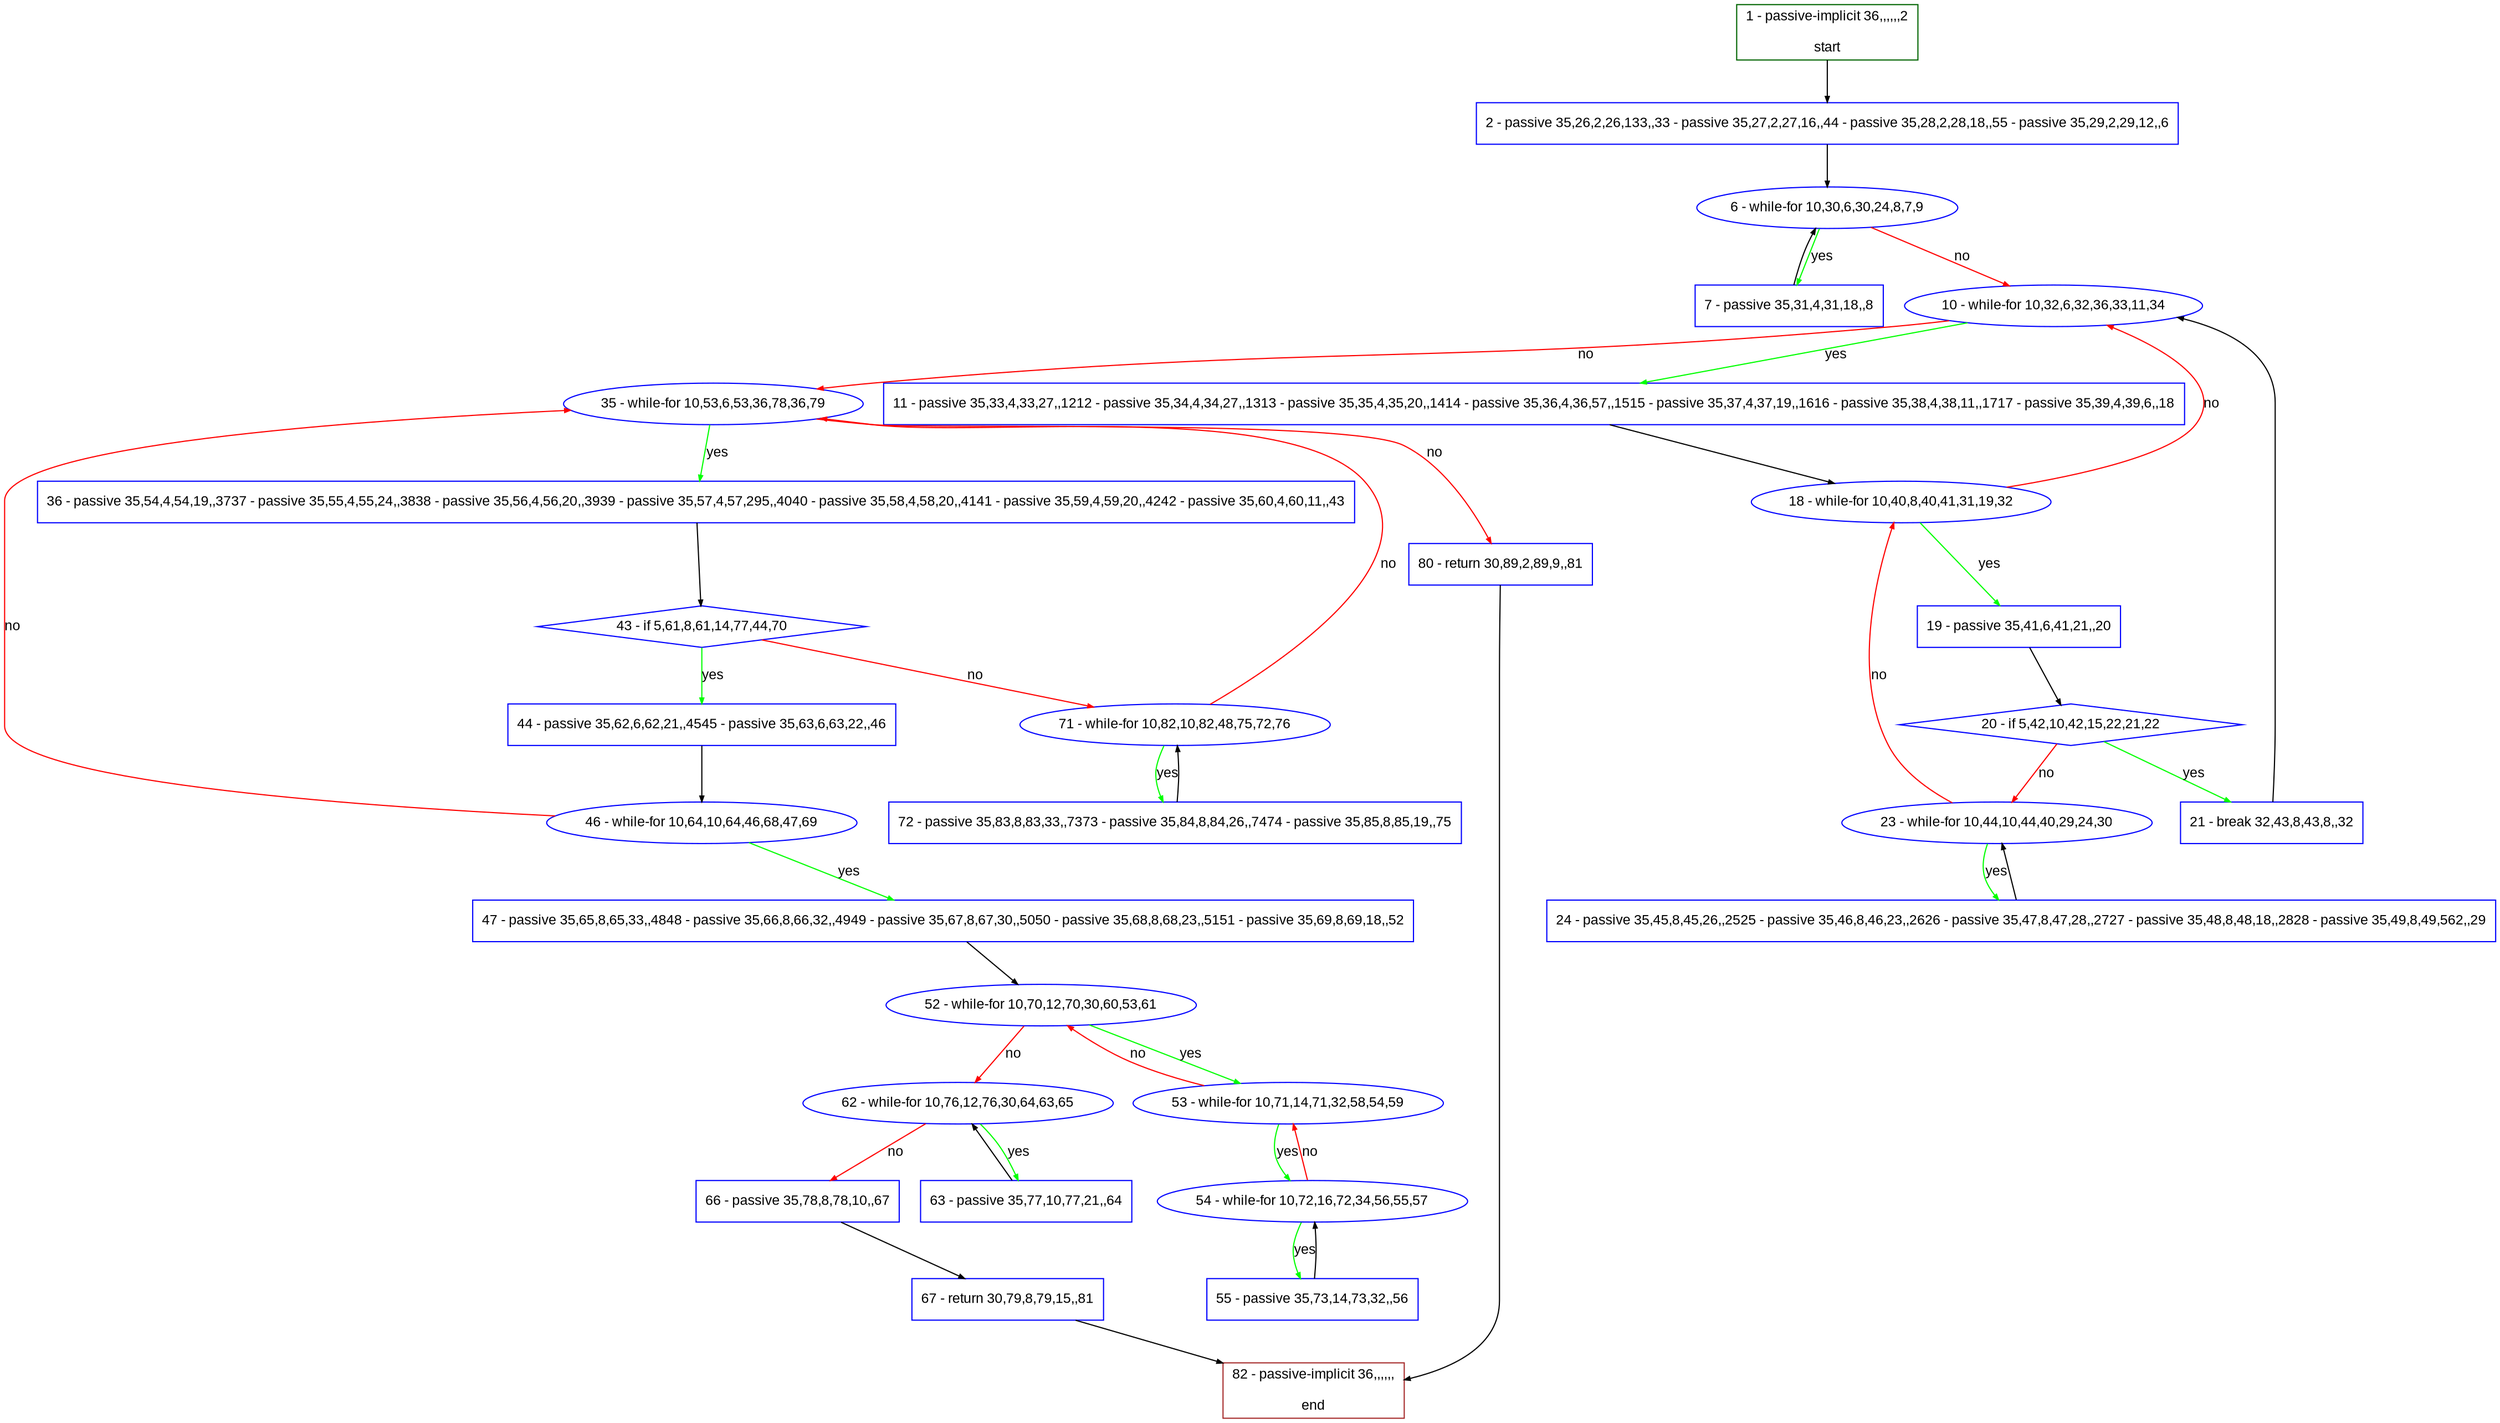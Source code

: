 digraph "" {
  graph [pack="true", label="", fontsize="12", packmode="clust", fontname="Arial", fillcolor="#FFFFCC", bgcolor="white", style="rounded,filled", compound="true"];
  node [node_initialized="no", label="", color="grey", fontsize="12", fillcolor="white", fontname="Arial", style="filled", shape="rectangle", compound="true", fixedsize="false"];
  edge [fontcolor="black", arrowhead="normal", arrowtail="none", arrowsize="0.5", ltail="", label="", color="black", fontsize="12", lhead="", fontname="Arial", dir="forward", compound="true"];
  __N1 [label="2 - passive 35,26,2,26,133,,33 - passive 35,27,2,27,16,,44 - passive 35,28,2,28,18,,55 - passive 35,29,2,29,12,,6", color="#0000ff", fillcolor="#ffffff", style="filled", shape="box"];
  __N2 [label="1 - passive-implicit 36,,,,,,2\n\nstart", color="#006400", fillcolor="#ffffff", style="filled", shape="box"];
  __N3 [label="6 - while-for 10,30,6,30,24,8,7,9", color="#0000ff", fillcolor="#ffffff", style="filled", shape="oval"];
  __N4 [label="7 - passive 35,31,4,31,18,,8", color="#0000ff", fillcolor="#ffffff", style="filled", shape="box"];
  __N5 [label="10 - while-for 10,32,6,32,36,33,11,34", color="#0000ff", fillcolor="#ffffff", style="filled", shape="oval"];
  __N6 [label="11 - passive 35,33,4,33,27,,1212 - passive 35,34,4,34,27,,1313 - passive 35,35,4,35,20,,1414 - passive 35,36,4,36,57,,1515 - passive 35,37,4,37,19,,1616 - passive 35,38,4,38,11,,1717 - passive 35,39,4,39,6,,18", color="#0000ff", fillcolor="#ffffff", style="filled", shape="box"];
  __N7 [label="35 - while-for 10,53,6,53,36,78,36,79", color="#0000ff", fillcolor="#ffffff", style="filled", shape="oval"];
  __N8 [label="18 - while-for 10,40,8,40,41,31,19,32", color="#0000ff", fillcolor="#ffffff", style="filled", shape="oval"];
  __N9 [label="19 - passive 35,41,6,41,21,,20", color="#0000ff", fillcolor="#ffffff", style="filled", shape="box"];
  __N10 [label="20 - if 5,42,10,42,15,22,21,22", color="#0000ff", fillcolor="#ffffff", style="filled", shape="diamond"];
  __N11 [label="21 - break 32,43,8,43,8,,32", color="#0000ff", fillcolor="#ffffff", style="filled", shape="box"];
  __N12 [label="23 - while-for 10,44,10,44,40,29,24,30", color="#0000ff", fillcolor="#ffffff", style="filled", shape="oval"];
  __N13 [label="24 - passive 35,45,8,45,26,,2525 - passive 35,46,8,46,23,,2626 - passive 35,47,8,47,28,,2727 - passive 35,48,8,48,18,,2828 - passive 35,49,8,49,562,,29", color="#0000ff", fillcolor="#ffffff", style="filled", shape="box"];
  __N14 [label="36 - passive 35,54,4,54,19,,3737 - passive 35,55,4,55,24,,3838 - passive 35,56,4,56,20,,3939 - passive 35,57,4,57,295,,4040 - passive 35,58,4,58,20,,4141 - passive 35,59,4,59,20,,4242 - passive 35,60,4,60,11,,43", color="#0000ff", fillcolor="#ffffff", style="filled", shape="box"];
  __N15 [label="80 - return 30,89,2,89,9,,81", color="#0000ff", fillcolor="#ffffff", style="filled", shape="box"];
  __N16 [label="43 - if 5,61,8,61,14,77,44,70", color="#0000ff", fillcolor="#ffffff", style="filled", shape="diamond"];
  __N17 [label="44 - passive 35,62,6,62,21,,4545 - passive 35,63,6,63,22,,46", color="#0000ff", fillcolor="#ffffff", style="filled", shape="box"];
  __N18 [label="71 - while-for 10,82,10,82,48,75,72,76", color="#0000ff", fillcolor="#ffffff", style="filled", shape="oval"];
  __N19 [label="46 - while-for 10,64,10,64,46,68,47,69", color="#0000ff", fillcolor="#ffffff", style="filled", shape="oval"];
  __N20 [label="47 - passive 35,65,8,65,33,,4848 - passive 35,66,8,66,32,,4949 - passive 35,67,8,67,30,,5050 - passive 35,68,8,68,23,,5151 - passive 35,69,8,69,18,,52", color="#0000ff", fillcolor="#ffffff", style="filled", shape="box"];
  __N21 [label="52 - while-for 10,70,12,70,30,60,53,61", color="#0000ff", fillcolor="#ffffff", style="filled", shape="oval"];
  __N22 [label="53 - while-for 10,71,14,71,32,58,54,59", color="#0000ff", fillcolor="#ffffff", style="filled", shape="oval"];
  __N23 [label="62 - while-for 10,76,12,76,30,64,63,65", color="#0000ff", fillcolor="#ffffff", style="filled", shape="oval"];
  __N24 [label="54 - while-for 10,72,16,72,34,56,55,57", color="#0000ff", fillcolor="#ffffff", style="filled", shape="oval"];
  __N25 [label="55 - passive 35,73,14,73,32,,56", color="#0000ff", fillcolor="#ffffff", style="filled", shape="box"];
  __N26 [label="63 - passive 35,77,10,77,21,,64", color="#0000ff", fillcolor="#ffffff", style="filled", shape="box"];
  __N27 [label="66 - passive 35,78,8,78,10,,67", color="#0000ff", fillcolor="#ffffff", style="filled", shape="box"];
  __N28 [label="67 - return 30,79,8,79,15,,81", color="#0000ff", fillcolor="#ffffff", style="filled", shape="box"];
  __N29 [label="82 - passive-implicit 36,,,,,,\n\nend", color="#a52a2a", fillcolor="#ffffff", style="filled", shape="box"];
  __N30 [label="72 - passive 35,83,8,83,33,,7373 - passive 35,84,8,84,26,,7474 - passive 35,85,8,85,19,,75", color="#0000ff", fillcolor="#ffffff", style="filled", shape="box"];
  __N2 -> __N1 [arrowhead="normal", arrowtail="none", color="#000000", label="", dir="forward"];
  __N1 -> __N3 [arrowhead="normal", arrowtail="none", color="#000000", label="", dir="forward"];
  __N3 -> __N4 [arrowhead="normal", arrowtail="none", color="#00ff00", label="yes", dir="forward"];
  __N4 -> __N3 [arrowhead="normal", arrowtail="none", color="#000000", label="", dir="forward"];
  __N3 -> __N5 [arrowhead="normal", arrowtail="none", color="#ff0000", label="no", dir="forward"];
  __N5 -> __N6 [arrowhead="normal", arrowtail="none", color="#00ff00", label="yes", dir="forward"];
  __N5 -> __N7 [arrowhead="normal", arrowtail="none", color="#ff0000", label="no", dir="forward"];
  __N6 -> __N8 [arrowhead="normal", arrowtail="none", color="#000000", label="", dir="forward"];
  __N8 -> __N5 [arrowhead="normal", arrowtail="none", color="#ff0000", label="no", dir="forward"];
  __N8 -> __N9 [arrowhead="normal", arrowtail="none", color="#00ff00", label="yes", dir="forward"];
  __N9 -> __N10 [arrowhead="normal", arrowtail="none", color="#000000", label="", dir="forward"];
  __N10 -> __N11 [arrowhead="normal", arrowtail="none", color="#00ff00", label="yes", dir="forward"];
  __N10 -> __N12 [arrowhead="normal", arrowtail="none", color="#ff0000", label="no", dir="forward"];
  __N11 -> __N5 [arrowhead="normal", arrowtail="none", color="#000000", label="", dir="forward"];
  __N12 -> __N8 [arrowhead="normal", arrowtail="none", color="#ff0000", label="no", dir="forward"];
  __N12 -> __N13 [arrowhead="normal", arrowtail="none", color="#00ff00", label="yes", dir="forward"];
  __N13 -> __N12 [arrowhead="normal", arrowtail="none", color="#000000", label="", dir="forward"];
  __N7 -> __N14 [arrowhead="normal", arrowtail="none", color="#00ff00", label="yes", dir="forward"];
  __N7 -> __N15 [arrowhead="normal", arrowtail="none", color="#ff0000", label="no", dir="forward"];
  __N14 -> __N16 [arrowhead="normal", arrowtail="none", color="#000000", label="", dir="forward"];
  __N16 -> __N17 [arrowhead="normal", arrowtail="none", color="#00ff00", label="yes", dir="forward"];
  __N16 -> __N18 [arrowhead="normal", arrowtail="none", color="#ff0000", label="no", dir="forward"];
  __N17 -> __N19 [arrowhead="normal", arrowtail="none", color="#000000", label="", dir="forward"];
  __N19 -> __N7 [arrowhead="normal", arrowtail="none", color="#ff0000", label="no", dir="forward"];
  __N19 -> __N20 [arrowhead="normal", arrowtail="none", color="#00ff00", label="yes", dir="forward"];
  __N20 -> __N21 [arrowhead="normal", arrowtail="none", color="#000000", label="", dir="forward"];
  __N21 -> __N22 [arrowhead="normal", arrowtail="none", color="#00ff00", label="yes", dir="forward"];
  __N22 -> __N21 [arrowhead="normal", arrowtail="none", color="#ff0000", label="no", dir="forward"];
  __N21 -> __N23 [arrowhead="normal", arrowtail="none", color="#ff0000", label="no", dir="forward"];
  __N22 -> __N24 [arrowhead="normal", arrowtail="none", color="#00ff00", label="yes", dir="forward"];
  __N24 -> __N22 [arrowhead="normal", arrowtail="none", color="#ff0000", label="no", dir="forward"];
  __N24 -> __N25 [arrowhead="normal", arrowtail="none", color="#00ff00", label="yes", dir="forward"];
  __N25 -> __N24 [arrowhead="normal", arrowtail="none", color="#000000", label="", dir="forward"];
  __N23 -> __N26 [arrowhead="normal", arrowtail="none", color="#00ff00", label="yes", dir="forward"];
  __N26 -> __N23 [arrowhead="normal", arrowtail="none", color="#000000", label="", dir="forward"];
  __N23 -> __N27 [arrowhead="normal", arrowtail="none", color="#ff0000", label="no", dir="forward"];
  __N27 -> __N28 [arrowhead="normal", arrowtail="none", color="#000000", label="", dir="forward"];
  __N28 -> __N29 [arrowhead="normal", arrowtail="none", color="#000000", label="", dir="forward"];
  __N18 -> __N7 [arrowhead="normal", arrowtail="none", color="#ff0000", label="no", dir="forward"];
  __N18 -> __N30 [arrowhead="normal", arrowtail="none", color="#00ff00", label="yes", dir="forward"];
  __N30 -> __N18 [arrowhead="normal", arrowtail="none", color="#000000", label="", dir="forward"];
  __N15 -> __N29 [arrowhead="normal", arrowtail="none", color="#000000", label="", dir="forward"];
}
